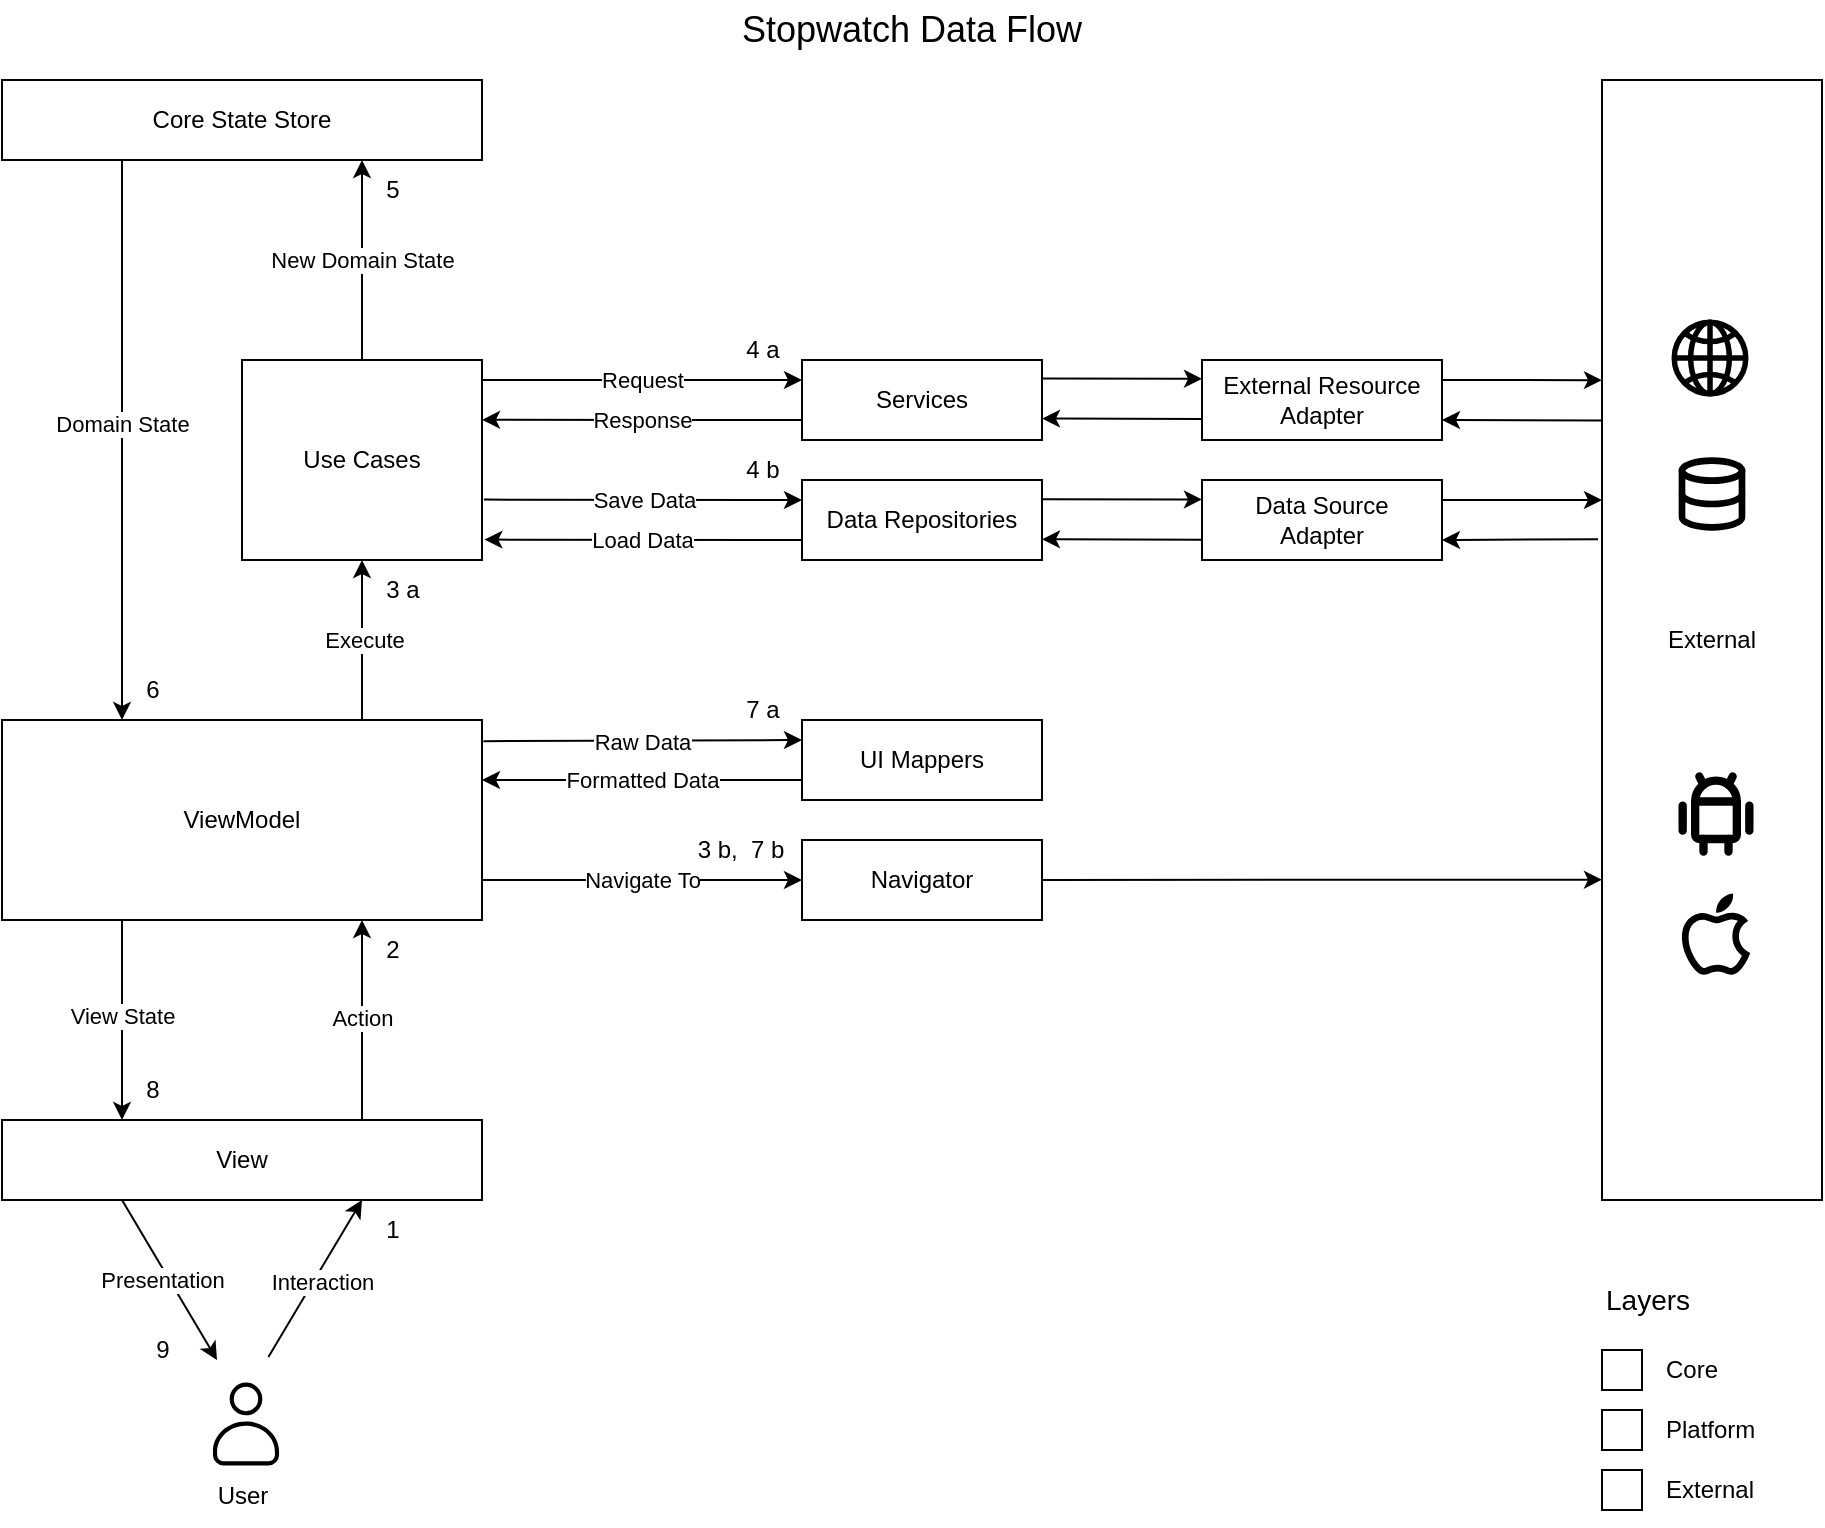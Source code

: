 <mxfile>
    <diagram id="jtDUzQ1pqoce6ORhRkvu" name="Page-1">
        <mxGraphModel dx="1056" dy="742" grid="1" gridSize="10" guides="1" tooltips="1" connect="1" arrows="1" fold="1" page="0" pageScale="1" pageWidth="1100" pageHeight="850" background="none" math="0" shadow="0">
            <root>
                <mxCell id="0"/>
                <mxCell id="1" parent="0"/>
                <mxCell id="11" style="edgeStyle=none;html=1;exitX=0.75;exitY=0;exitDx=0;exitDy=0;entryX=0.75;entryY=1;entryDx=0;entryDy=0;flowAnimation=0;" parent="1" source="2" target="3" edge="1">
                    <mxGeometry relative="1" as="geometry"/>
                </mxCell>
                <mxCell id="13" value="Action" style="edgeLabel;html=1;align=center;verticalAlign=middle;resizable=0;points=[];" parent="11" vertex="1" connectable="0">
                    <mxGeometry x="0.101" y="-2" relative="1" as="geometry">
                        <mxPoint x="-2" y="4" as="offset"/>
                    </mxGeometry>
                </mxCell>
                <mxCell id="100" style="edgeStyle=none;html=1;entryX=0.25;entryY=0;entryDx=0;entryDy=0;startArrow=none;startFill=0;endArrow=classic;endFill=1;exitX=0.25;exitY=1;exitDx=0;exitDy=0;flowAnimation=0;" parent="1" source="2" target="45" edge="1">
                    <mxGeometry relative="1" as="geometry"/>
                </mxCell>
                <mxCell id="134" value="Presentation" style="edgeLabel;html=1;align=center;verticalAlign=middle;resizable=0;points=[];" parent="100" vertex="1" connectable="0">
                    <mxGeometry x="-0.007" y="1" relative="1" as="geometry">
                        <mxPoint x="-5" y="1" as="offset"/>
                    </mxGeometry>
                </mxCell>
                <mxCell id="2" value="View" style="rounded=0;whiteSpace=wrap;html=1;" parent="1" vertex="1">
                    <mxGeometry x="320" y="720" width="240" height="40" as="geometry"/>
                </mxCell>
                <mxCell id="14" style="edgeStyle=none;html=1;exitX=0.75;exitY=0;exitDx=0;exitDy=0;entryX=0.5;entryY=1;entryDx=0;entryDy=0;flowAnimation=0;" parent="1" source="3" target="4" edge="1">
                    <mxGeometry relative="1" as="geometry"/>
                </mxCell>
                <mxCell id="15" value="Execute" style="edgeLabel;html=1;align=center;verticalAlign=middle;resizable=0;points=[];" parent="14" vertex="1" connectable="0">
                    <mxGeometry x="0.195" y="-1" relative="1" as="geometry">
                        <mxPoint y="8" as="offset"/>
                    </mxGeometry>
                </mxCell>
                <mxCell id="32" style="edgeStyle=none;html=1;exitX=0.25;exitY=1;exitDx=0;exitDy=0;entryX=0.25;entryY=0;entryDx=0;entryDy=0;flowAnimation=0;" parent="1" source="3" target="2" edge="1">
                    <mxGeometry relative="1" as="geometry"/>
                </mxCell>
                <mxCell id="33" value="View State" style="edgeLabel;html=1;align=center;verticalAlign=middle;resizable=0;points=[];" parent="32" vertex="1" connectable="0">
                    <mxGeometry x="-0.225" relative="1" as="geometry">
                        <mxPoint y="9" as="offset"/>
                    </mxGeometry>
                </mxCell>
                <mxCell id="34" style="edgeStyle=none;html=1;entryX=0;entryY=0.5;entryDx=0;entryDy=0;exitX=1;exitY=0.8;exitDx=0;exitDy=0;exitPerimeter=0;flowAnimation=0;" parent="1" source="3" target="10" edge="1">
                    <mxGeometry relative="1" as="geometry">
                        <mxPoint x="570" y="600" as="sourcePoint"/>
                    </mxGeometry>
                </mxCell>
                <mxCell id="35" value="Navigate To" style="edgeLabel;html=1;align=center;verticalAlign=middle;resizable=0;points=[];" parent="34" vertex="1" connectable="0">
                    <mxGeometry x="-0.101" y="-1" relative="1" as="geometry">
                        <mxPoint x="8" y="-1" as="offset"/>
                    </mxGeometry>
                </mxCell>
                <mxCell id="36" style="edgeStyle=none;html=1;exitX=1.003;exitY=0.106;exitDx=0;exitDy=0;entryX=0;entryY=0.25;entryDx=0;entryDy=0;exitPerimeter=0;flowAnimation=0;" parent="1" source="3" target="6" edge="1">
                    <mxGeometry relative="1" as="geometry"/>
                </mxCell>
                <mxCell id="37" value="Raw Data" style="edgeLabel;html=1;align=center;verticalAlign=middle;resizable=0;points=[];" parent="36" vertex="1" connectable="0">
                    <mxGeometry x="-0.486" relative="1" as="geometry">
                        <mxPoint x="38" as="offset"/>
                    </mxGeometry>
                </mxCell>
                <mxCell id="3" value="ViewModel" style="rounded=0;whiteSpace=wrap;html=1;" parent="1" vertex="1">
                    <mxGeometry x="320" y="520" width="240" height="100" as="geometry"/>
                </mxCell>
                <mxCell id="17" style="edgeStyle=none;html=1;exitX=1.008;exitY=0.698;exitDx=0;exitDy=0;entryX=0;entryY=0.25;entryDx=0;entryDy=0;exitPerimeter=0;flowAnimation=0;" parent="1" source="4" target="9" edge="1">
                    <mxGeometry relative="1" as="geometry"/>
                </mxCell>
                <mxCell id="23" value="Save Data" style="edgeLabel;html=1;align=center;verticalAlign=middle;resizable=0;points=[];" parent="17" vertex="1" connectable="0">
                    <mxGeometry x="-0.053" relative="1" as="geometry">
                        <mxPoint x="4" as="offset"/>
                    </mxGeometry>
                </mxCell>
                <mxCell id="25" style="edgeStyle=none;html=1;exitX=1;exitY=0.1;exitDx=0;exitDy=0;entryX=0;entryY=0.25;entryDx=0;entryDy=0;exitPerimeter=0;flowAnimation=0;" parent="1" source="4" target="7" edge="1">
                    <mxGeometry relative="1" as="geometry"/>
                </mxCell>
                <mxCell id="26" value="Request" style="edgeLabel;html=1;align=center;verticalAlign=middle;resizable=0;points=[];" parent="25" vertex="1" connectable="0">
                    <mxGeometry x="0.183" relative="1" as="geometry">
                        <mxPoint x="-15" as="offset"/>
                    </mxGeometry>
                </mxCell>
                <mxCell id="28" style="edgeStyle=none;html=1;entryX=0.75;entryY=1;entryDx=0;entryDy=0;flowAnimation=0;" parent="1" source="4" target="8" edge="1">
                    <mxGeometry relative="1" as="geometry"/>
                </mxCell>
                <mxCell id="29" value="New Domain State" style="edgeLabel;html=1;align=center;verticalAlign=middle;resizable=0;points=[];" parent="28" vertex="1" connectable="0">
                    <mxGeometry x="-0.107" y="1" relative="1" as="geometry">
                        <mxPoint x="1" y="-6" as="offset"/>
                    </mxGeometry>
                </mxCell>
                <mxCell id="4" value="Use Cases" style="rounded=0;whiteSpace=wrap;html=1;" parent="1" vertex="1">
                    <mxGeometry x="440" y="340" width="120" height="100" as="geometry"/>
                </mxCell>
                <mxCell id="38" style="edgeStyle=none;html=1;exitX=0;exitY=0.75;exitDx=0;exitDy=0;entryX=1;entryY=0.3;entryDx=0;entryDy=0;entryPerimeter=0;flowAnimation=0;" parent="1" source="6" target="3" edge="1">
                    <mxGeometry relative="1" as="geometry">
                        <mxPoint x="600" y="550" as="targetPoint"/>
                    </mxGeometry>
                </mxCell>
                <mxCell id="39" value="Formatted Data" style="edgeLabel;html=1;align=center;verticalAlign=middle;resizable=0;points=[];" parent="38" vertex="1" connectable="0">
                    <mxGeometry x="0.19" relative="1" as="geometry">
                        <mxPoint x="15" as="offset"/>
                    </mxGeometry>
                </mxCell>
                <mxCell id="6" value="UI Mappers" style="rounded=0;whiteSpace=wrap;html=1;" parent="1" vertex="1">
                    <mxGeometry x="720" y="520" width="120" height="40" as="geometry"/>
                </mxCell>
                <mxCell id="27" value="Response" style="edgeStyle=none;html=1;exitX=0;exitY=0.75;exitDx=0;exitDy=0;entryX=1;entryY=0.299;entryDx=0;entryDy=0;entryPerimeter=0;flowAnimation=0;" parent="1" source="7" target="4" edge="1">
                    <mxGeometry relative="1" as="geometry">
                        <Array as="points">
                            <mxPoint x="650" y="370"/>
                        </Array>
                        <mxPoint as="offset"/>
                    </mxGeometry>
                </mxCell>
                <mxCell id="7" value="Services" style="rounded=0;whiteSpace=wrap;html=1;" parent="1" vertex="1">
                    <mxGeometry x="720" y="340" width="120" height="40" as="geometry"/>
                </mxCell>
                <mxCell id="30" style="edgeStyle=none;html=1;exitX=0.25;exitY=1;exitDx=0;exitDy=0;entryX=0.25;entryY=0;entryDx=0;entryDy=0;flowAnimation=0;" parent="1" source="8" target="3" edge="1">
                    <mxGeometry relative="1" as="geometry"/>
                </mxCell>
                <mxCell id="31" value="Domain State" style="edgeLabel;html=1;align=center;verticalAlign=middle;resizable=0;points=[];" parent="30" vertex="1" connectable="0">
                    <mxGeometry x="-0.06" relative="1" as="geometry">
                        <mxPoint as="offset"/>
                    </mxGeometry>
                </mxCell>
                <mxCell id="8" value="Core State Store" style="rounded=0;whiteSpace=wrap;html=1;" parent="1" vertex="1">
                    <mxGeometry x="320" y="200" width="240" height="40" as="geometry"/>
                </mxCell>
                <mxCell id="19" style="edgeStyle=none;html=1;exitX=0;exitY=0.75;exitDx=0;exitDy=0;entryX=1.01;entryY=0.898;entryDx=0;entryDy=0;entryPerimeter=0;flowAnimation=0;" parent="1" source="9" target="4" edge="1">
                    <mxGeometry relative="1" as="geometry"/>
                </mxCell>
                <mxCell id="24" value="Load Data" style="edgeLabel;html=1;align=center;verticalAlign=middle;resizable=0;points=[];" parent="19" vertex="1" connectable="0">
                    <mxGeometry x="-0.043" y="1" relative="1" as="geometry">
                        <mxPoint x="-4" y="-1" as="offset"/>
                    </mxGeometry>
                </mxCell>
                <mxCell id="9" value="Data Repositories" style="rounded=0;whiteSpace=wrap;html=1;" parent="1" vertex="1">
                    <mxGeometry x="720" y="400" width="120" height="40" as="geometry"/>
                </mxCell>
                <mxCell id="99" style="edgeStyle=none;html=1;startArrow=none;startFill=0;endArrow=classic;endFill=1;entryX=0;entryY=0.714;entryDx=0;entryDy=0;entryPerimeter=0;flowAnimation=0;" parent="1" source="10" target="40" edge="1">
                    <mxGeometry relative="1" as="geometry">
                        <mxPoint x="1110" y="600" as="targetPoint"/>
                    </mxGeometry>
                </mxCell>
                <mxCell id="10" value="Navigator" style="rounded=0;whiteSpace=wrap;html=1;" parent="1" vertex="1">
                    <mxGeometry x="720" y="580" width="120" height="40" as="geometry"/>
                </mxCell>
                <mxCell id="92" style="edgeStyle=none;html=1;startArrow=none;startFill=0;endArrow=classic;endFill=1;exitX=-0.018;exitY=0.41;exitDx=0;exitDy=0;exitPerimeter=0;flowAnimation=0;" parent="1" source="40" edge="1">
                    <mxGeometry relative="1" as="geometry">
                        <mxPoint x="1040" y="430" as="targetPoint"/>
                    </mxGeometry>
                </mxCell>
                <mxCell id="94" style="edgeStyle=none;html=1;entryX=1;entryY=0.75;entryDx=0;entryDy=0;startArrow=none;startFill=0;endArrow=classic;endFill=1;exitX=0;exitY=0.304;exitDx=0;exitDy=0;exitPerimeter=0;flowAnimation=0;" parent="1" source="40" target="53" edge="1">
                    <mxGeometry relative="1" as="geometry"/>
                </mxCell>
                <mxCell id="40" value="External" style="rounded=0;whiteSpace=wrap;html=1;" parent="1" vertex="1">
                    <mxGeometry x="1120" y="200" width="110" height="560" as="geometry"/>
                </mxCell>
                <mxCell id="44" value="Stopwatch Data Flow" style="text;html=1;strokeColor=none;fillColor=none;align=center;verticalAlign=middle;whiteSpace=wrap;rounded=0;fontSize=18;" parent="1" vertex="1">
                    <mxGeometry x="660" y="160" width="230" height="30" as="geometry"/>
                </mxCell>
                <mxCell id="45" value="&lt;svg style=&quot;font-size: 50px;&quot; stroke=&quot;currentColor&quot; fill=&quot;currentColor&quot; stroke-width=&quot;0&quot; viewBox=&quot;0 0 24 24&quot; height=&quot;1em&quot; width=&quot;1em&quot; xmlns=&quot;http://www.w3.org/2000/svg&quot;&gt;&lt;g id=&quot;User&quot; style=&quot;font-size: 50px;&quot;&gt;&lt;g style=&quot;font-size: 50px;&quot;&gt;&lt;path d=&quot;M17.438,21.937H6.562a2.5,2.5,0,0,1-2.5-2.5V18.61c0-3.969,3.561-7.2,7.938-7.2s7.938,3.229,7.938,7.2v.827A2.5,2.5,0,0,1,17.438,21.937ZM12,12.412c-3.826,0-6.938,2.78-6.938,6.2v.827a1.5,1.5,0,0,0,1.5,1.5H17.438a1.5,1.5,0,0,0,1.5-1.5V18.61C18.938,15.192,15.826,12.412,12,12.412Z&quot; style=&quot;font-size: 50px;&quot;&gt;&lt;/path&gt;&lt;path d=&quot;M12,9.911a3.924,3.924,0,1,1,3.923-3.924A3.927,3.927,0,0,1,12,9.911Zm0-6.847a2.924,2.924,0,1,0,2.923,2.923A2.926,2.926,0,0,0,12,3.064Z&quot; style=&quot;font-size: 50px;&quot;&gt;&lt;/path&gt;&lt;/g&gt;&lt;/g&gt;&lt;/svg&gt;" style="text;whiteSpace=wrap;html=1;fontSize=50;" parent="1" vertex="1">
                    <mxGeometry x="415" y="840" width="50" height="60" as="geometry"/>
                </mxCell>
                <mxCell id="93" style="edgeStyle=none;html=1;exitX=1;exitY=0.25;exitDx=0;exitDy=0;entryX=0;entryY=0.268;entryDx=0;entryDy=0;entryPerimeter=0;startArrow=none;startFill=0;endArrow=classic;endFill=1;flowAnimation=0;" parent="1" source="53" target="40" edge="1">
                    <mxGeometry relative="1" as="geometry"/>
                </mxCell>
                <mxCell id="53" value="External Resource Adapter" style="rounded=0;whiteSpace=wrap;html=1;" parent="1" vertex="1">
                    <mxGeometry x="920" y="340" width="120" height="40" as="geometry"/>
                </mxCell>
                <mxCell id="91" style="edgeStyle=none;html=1;exitX=1;exitY=0.25;exitDx=0;exitDy=0;entryX=0;entryY=0.375;entryDx=0;entryDy=0;entryPerimeter=0;startArrow=none;startFill=0;endArrow=classic;endFill=1;flowAnimation=0;" parent="1" source="54" target="40" edge="1">
                    <mxGeometry relative="1" as="geometry"/>
                </mxCell>
                <mxCell id="54" value="Data Source&lt;br&gt;Adapter" style="rounded=0;whiteSpace=wrap;html=1;" parent="1" vertex="1">
                    <mxGeometry x="920" y="400" width="120" height="40" as="geometry"/>
                </mxCell>
                <mxCell id="66" value="" style="whiteSpace=wrap;html=1;aspect=fixed;" parent="1" vertex="1">
                    <mxGeometry x="1120" y="835" width="20" height="20" as="geometry"/>
                </mxCell>
                <mxCell id="67" value="Core" style="text;html=1;strokeColor=none;fillColor=none;align=left;verticalAlign=middle;whiteSpace=wrap;rounded=0;dashed=1;dashPattern=1 1;" parent="1" vertex="1">
                    <mxGeometry x="1150" y="830" width="50" height="30" as="geometry"/>
                </mxCell>
                <mxCell id="68" value="" style="whiteSpace=wrap;html=1;aspect=fixed;" parent="1" vertex="1">
                    <mxGeometry x="1120" y="865" width="20" height="20" as="geometry"/>
                </mxCell>
                <mxCell id="69" value="Platform" style="text;html=1;strokeColor=none;fillColor=none;align=left;verticalAlign=middle;whiteSpace=wrap;rounded=0;dashed=1;dashPattern=1 1;" parent="1" vertex="1">
                    <mxGeometry x="1150" y="860" width="50" height="30" as="geometry"/>
                </mxCell>
                <mxCell id="70" value="" style="whiteSpace=wrap;html=1;aspect=fixed;" parent="1" vertex="1">
                    <mxGeometry x="1120" y="895" width="20" height="20" as="geometry"/>
                </mxCell>
                <mxCell id="71" value="External" style="text;html=1;strokeColor=none;fillColor=none;align=left;verticalAlign=middle;whiteSpace=wrap;rounded=0;dashed=1;dashPattern=1 1;" parent="1" vertex="1">
                    <mxGeometry x="1150" y="890" width="70" height="30" as="geometry"/>
                </mxCell>
                <mxCell id="72" value="Layers" style="text;html=1;strokeColor=none;fillColor=none;align=left;verticalAlign=middle;whiteSpace=wrap;rounded=0;fontSize=14;" parent="1" vertex="1">
                    <mxGeometry x="1120" y="800" width="80" height="20" as="geometry"/>
                </mxCell>
                <mxCell id="75" value="&lt;svg stroke=&quot;currentColor&quot; fill=&quot;none&quot; stroke-width=&quot;2&quot; viewBox=&quot;0 0 24 24&quot; stroke-linecap=&quot;round&quot; stroke-linejoin=&quot;round&quot; height=&quot;1em&quot; width=&quot;1em&quot; xmlns=&quot;http://www.w3.org/2000/svg&quot; style=&quot;font-size: 40px;&quot;&gt;&lt;ellipse cx=&quot;12&quot; cy=&quot;5&quot; rx=&quot;9&quot; ry=&quot;3&quot; style=&quot;font-size: 40px;&quot;&gt;&lt;/ellipse&gt;&lt;path d=&quot;M21 12c0 1.66-4 3-9 3s-9-1.34-9-3&quot; style=&quot;font-size: 40px;&quot;&gt;&lt;/path&gt;&lt;path d=&quot;M3 5v14c0 1.66 4 3 9 3s9-1.34 9-3V5&quot; style=&quot;font-size: 40px;&quot;&gt;&lt;/path&gt;&lt;/svg&gt;" style="text;whiteSpace=wrap;html=1;fontSize=40;" parent="1" vertex="1">
                    <mxGeometry x="1152.5" y="380" width="45" height="50" as="geometry"/>
                </mxCell>
                <mxCell id="76" value="&lt;svg stroke=&quot;currentColor&quot; fill=&quot;currentColor&quot; stroke-width=&quot;0&quot; viewBox=&quot;0 0 512 512&quot; height=&quot;1em&quot; width=&quot;1em&quot; xmlns=&quot;http://www.w3.org/2000/svg&quot; style=&quot;font-size: 44px;&quot;&gt;&lt;path fill=&quot;none&quot; stroke-miterlimit=&quot;10&quot; stroke-width=&quot;32&quot; d=&quot;M256 48C141.13 48 48 141.13 48 256s93.13 208 208 208 208-93.13 208-208S370.87 48 256 48z&quot; style=&quot;font-size: 44px;&quot;&gt;&lt;/path&gt;&lt;path fill=&quot;none&quot; stroke-miterlimit=&quot;10&quot; stroke-width=&quot;32&quot; d=&quot;M256 48c-58.07 0-112.67 93.13-112.67 208S197.93 464 256 464s112.67-93.13 112.67-208S314.07 48 256 48z&quot; style=&quot;font-size: 44px;&quot;&gt;&lt;/path&gt;&lt;path fill=&quot;none&quot; stroke-linecap=&quot;round&quot; stroke-linejoin=&quot;round&quot; stroke-width=&quot;32&quot; d=&quot;M117.33 117.33c38.24 27.15 86.38 43.34 138.67 43.34s100.43-16.19 138.67-43.34m0 277.34c-38.24-27.15-86.38-43.34-138.67-43.34s-100.43 16.19-138.67 43.34&quot; style=&quot;font-size: 44px;&quot;&gt;&lt;/path&gt;&lt;path fill=&quot;none&quot; stroke-miterlimit=&quot;10&quot; stroke-width=&quot;32&quot; d=&quot;M256 48v416m208-208H48&quot; style=&quot;font-size: 44px;&quot;&gt;&lt;/path&gt;&lt;/svg&gt;" style="text;whiteSpace=wrap;html=1;fontSize=44;" parent="1" vertex="1">
                    <mxGeometry x="1150" y="310" width="50" height="60" as="geometry"/>
                </mxCell>
                <mxCell id="78" value="&lt;svg stroke=&quot;currentColor&quot; fill=&quot;none&quot; stroke-width=&quot;2&quot; viewBox=&quot;0 0 24 24&quot; stroke-linecap=&quot;round&quot; stroke-linejoin=&quot;round&quot; height=&quot;1em&quot; width=&quot;1em&quot; xmlns=&quot;http://www.w3.org/2000/svg&quot;&gt;&lt;path d=&quot;M4 10l0 6&quot;&gt;&lt;/path&gt;&lt;path d=&quot;M20 10l0 6&quot;&gt;&lt;/path&gt;&lt;path d=&quot;M7 9h10v8a1 1 0 0 1 -1 1h-8a1 1 0 0 1 -1 -1v-8a5 5 0 0 1 10 0&quot;&gt;&lt;/path&gt;&lt;path d=&quot;M8 3l1 2&quot;&gt;&lt;/path&gt;&lt;path d=&quot;M16 3l-1 2&quot;&gt;&lt;/path&gt;&lt;path d=&quot;M9 18l0 3&quot;&gt;&lt;/path&gt;&lt;path d=&quot;M15 18l0 3&quot;&gt;&lt;/path&gt;&lt;/svg&gt;" style="text;whiteSpace=wrap;html=1;fontSize=50;" parent="1" vertex="1">
                    <mxGeometry x="1150" y="535" width="50" height="60" as="geometry"/>
                </mxCell>
                <mxCell id="79" value="&lt;svg stroke=&quot;currentColor&quot; fill=&quot;currentColor&quot; stroke-width=&quot;0&quot; viewBox=&quot;0 0 1024 1024&quot; height=&quot;1em&quot; width=&quot;1em&quot; xmlns=&quot;http://www.w3.org/2000/svg&quot;&gt;&lt;path d=&quot;M747.4 535.7c-.4-68.2 30.5-119.6 92.9-157.5-34.9-50-87.7-77.5-157.3-82.8-65.9-5.2-138 38.4-164.4 38.4-27.9 0-91.7-36.6-141.9-36.6C273.1 298.8 163 379.8 163 544.6c0 48.7 8.9 99 26.7 150.8 23.8 68.2 109.6 235.3 199.1 232.6 46.8-1.1 79.9-33.2 140.8-33.2 59.1 0 89.7 33.2 141.9 33.2 90.3-1.3 167.9-153.2 190.5-221.6-121.1-57.1-114.6-167.2-114.6-170.7zm-10.6 267c-14.3 19.9-28.7 35.6-41.9 45.7-10.5 8-18.6 11.4-24 11.6-9-.1-17.7-2.3-34.7-8.8-1.2-.5-2.5-1-4.2-1.6l-4.4-1.7c-17.4-6.7-27.8-10.3-41.1-13.8-18.6-4.8-37.1-7.4-56.9-7.4-20.2 0-39.2 2.5-58.1 7.2-13.9 3.5-25.6 7.4-42.7 13.8-.7.3-8.1 3.1-10.2 3.9-3.5 1.3-6.2 2.3-8.7 3.2-10.4 3.6-17 5.1-22.9 5.2-.7 0-1.3-.1-1.8-.2-1.1-.2-2.5-.6-4.1-1.3-4.5-1.8-9.9-5.1-16-9.8-14-10.9-29.4-28-45.1-49.9-27.5-38.6-53.5-89.8-66-125.7-15.4-44.8-23-87.7-23-128.6 0-60.2 17.8-106 48.4-137.1 26.3-26.6 61.7-41.5 97.8-42.3 5.9.1 14.5 1.5 25.4 4.5 8.6 2.3 18 5.4 30.7 9.9 3.8 1.4 16.9 6.1 18.5 6.7 7.7 2.8 13.5 4.8 19.2 6.6 18.2 5.8 32.3 9 47.6 9 15.5 0 28.8-3.3 47.7-9.8 7.1-2.4 32.9-12 37.5-13.6 25.6-9.1 44.5-14 60.8-15.2 4.8-.4 9.1-.4 13.2-.1 22.7 1.8 42.1 6.3 58.6 13.8-37.6 43.4-57 96.5-56.9 158.4-.3 14.7.9 31.7 5.1 51.8 6.4 30.5 18.6 60.7 37.9 89 14.7 21.5 32.9 40.9 54.7 57.8-11.5 23.7-25.6 48.2-40.4 68.8zm-94.5-572c50.7-60.2 46.1-115 44.6-134.7-44.8 2.6-96.6 30.5-126.1 64.8-32.5 36.8-51.6 82.3-47.5 133.6 48.4 3.7 92.6-21.2 129-63.7z&quot;&gt;&lt;/path&gt;&lt;/svg&gt;" style="text;whiteSpace=wrap;html=1;fontSize=50;" parent="1" vertex="1">
                    <mxGeometry x="1150" y="595" width="50" height="70" as="geometry"/>
                </mxCell>
                <mxCell id="85" style="edgeStyle=none;html=1;fontSize=12;startArrow=none;startFill=0;exitX=0.764;exitY=-0.025;exitDx=0;exitDy=0;exitPerimeter=0;entryX=0.75;entryY=1;entryDx=0;entryDy=0;flowAnimation=0;" parent="1" source="45" target="2" edge="1">
                    <mxGeometry relative="1" as="geometry">
                        <mxPoint x="465" y="770.66" as="targetPoint"/>
                        <mxPoint x="507.65" y="849.34" as="sourcePoint"/>
                    </mxGeometry>
                </mxCell>
                <mxCell id="133" value="Interaction" style="edgeLabel;html=1;align=center;verticalAlign=middle;resizable=0;points=[];" parent="85" vertex="1" connectable="0">
                    <mxGeometry x="0.128" relative="1" as="geometry">
                        <mxPoint y="6" as="offset"/>
                    </mxGeometry>
                </mxCell>
                <mxCell id="95" style="edgeStyle=none;html=1;entryX=1;entryY=0.75;entryDx=0;entryDy=0;startArrow=none;startFill=0;endArrow=classic;endFill=1;exitX=0;exitY=0.304;exitDx=0;exitDy=0;exitPerimeter=0;flowAnimation=0;" parent="1" edge="1">
                    <mxGeometry relative="1" as="geometry">
                        <mxPoint x="920" y="369.53" as="sourcePoint"/>
                        <mxPoint x="840.0" y="369.29" as="targetPoint"/>
                    </mxGeometry>
                </mxCell>
                <mxCell id="96" style="edgeStyle=none;html=1;exitX=1;exitY=0.25;exitDx=0;exitDy=0;entryX=0;entryY=0.268;entryDx=0;entryDy=0;entryPerimeter=0;startArrow=none;startFill=0;endArrow=classic;endFill=1;flowAnimation=0;" parent="1" edge="1">
                    <mxGeometry relative="1" as="geometry">
                        <mxPoint x="840.0" y="349.29" as="sourcePoint"/>
                        <mxPoint x="920" y="349.37" as="targetPoint"/>
                    </mxGeometry>
                </mxCell>
                <mxCell id="97" style="edgeStyle=none;html=1;entryX=1;entryY=0.75;entryDx=0;entryDy=0;startArrow=none;startFill=0;endArrow=classic;endFill=1;exitX=0;exitY=0.304;exitDx=0;exitDy=0;exitPerimeter=0;flowAnimation=0;" parent="1" edge="1">
                    <mxGeometry relative="1" as="geometry">
                        <mxPoint x="920" y="429.88" as="sourcePoint"/>
                        <mxPoint x="840.0" y="429.64" as="targetPoint"/>
                    </mxGeometry>
                </mxCell>
                <mxCell id="98" style="edgeStyle=none;html=1;exitX=1;exitY=0.25;exitDx=0;exitDy=0;entryX=0;entryY=0.268;entryDx=0;entryDy=0;entryPerimeter=0;startArrow=none;startFill=0;endArrow=classic;endFill=1;flowAnimation=0;" parent="1" edge="1">
                    <mxGeometry relative="1" as="geometry">
                        <mxPoint x="840.0" y="409.64" as="sourcePoint"/>
                        <mxPoint x="920" y="409.72" as="targetPoint"/>
                    </mxGeometry>
                </mxCell>
                <mxCell id="101" value="1" style="text;html=1;align=center;verticalAlign=middle;resizable=0;points=[];autosize=1;strokeColor=none;fillColor=none;fontStyle=0" parent="1" vertex="1">
                    <mxGeometry x="500" y="760" width="30" height="30" as="geometry"/>
                </mxCell>
                <mxCell id="102" value="3 b,&amp;nbsp; 7 b" style="text;html=1;align=center;verticalAlign=middle;resizable=0;points=[];autosize=1;strokeColor=none;fillColor=none;fontStyle=0" parent="1" vertex="1">
                    <mxGeometry x="654" y="570" width="70" height="30" as="geometry"/>
                </mxCell>
                <mxCell id="103" value="3 a" style="text;html=1;align=center;verticalAlign=middle;resizable=0;points=[];autosize=1;strokeColor=none;fillColor=none;fontStyle=0" parent="1" vertex="1">
                    <mxGeometry x="500" y="440" width="40" height="30" as="geometry"/>
                </mxCell>
                <mxCell id="104" value="4 a" style="text;html=1;align=center;verticalAlign=middle;resizable=0;points=[];autosize=1;strokeColor=none;fillColor=none;fontStyle=0" parent="1" vertex="1">
                    <mxGeometry x="680" y="320" width="40" height="30" as="geometry"/>
                </mxCell>
                <mxCell id="105" value="4 b" style="text;html=1;align=center;verticalAlign=middle;resizable=0;points=[];autosize=1;strokeColor=none;fillColor=none;fontStyle=0" parent="1" vertex="1">
                    <mxGeometry x="680" y="380" width="40" height="30" as="geometry"/>
                </mxCell>
                <mxCell id="106" value="5" style="text;html=1;align=center;verticalAlign=middle;resizable=0;points=[];autosize=1;strokeColor=none;fillColor=none;fontStyle=0" parent="1" vertex="1">
                    <mxGeometry x="500" y="240" width="30" height="30" as="geometry"/>
                </mxCell>
                <mxCell id="107" value="6" style="text;html=1;align=center;verticalAlign=middle;resizable=0;points=[];autosize=1;strokeColor=none;fillColor=none;fontStyle=0" parent="1" vertex="1">
                    <mxGeometry x="380" y="490" width="30" height="30" as="geometry"/>
                </mxCell>
                <mxCell id="108" value="8" style="text;html=1;align=center;verticalAlign=middle;resizable=0;points=[];autosize=1;strokeColor=none;fillColor=none;fontStyle=0" parent="1" vertex="1">
                    <mxGeometry x="380" y="690" width="30" height="30" as="geometry"/>
                </mxCell>
                <mxCell id="109" value="7 a" style="text;html=1;align=center;verticalAlign=middle;resizable=0;points=[];autosize=1;strokeColor=none;fillColor=none;fontStyle=0" parent="1" vertex="1">
                    <mxGeometry x="680" y="500" width="40" height="30" as="geometry"/>
                </mxCell>
                <mxCell id="135" value="2" style="text;html=1;align=center;verticalAlign=middle;resizable=0;points=[];autosize=1;strokeColor=none;fillColor=none;fontStyle=0" parent="1" vertex="1">
                    <mxGeometry x="500" y="620" width="30" height="30" as="geometry"/>
                </mxCell>
                <mxCell id="136" value="9" style="text;html=1;align=center;verticalAlign=middle;resizable=0;points=[];autosize=1;strokeColor=none;fillColor=none;fontStyle=0" parent="1" vertex="1">
                    <mxGeometry x="385" y="820" width="30" height="30" as="geometry"/>
                </mxCell>
                <mxCell id="137" value="User" style="text;html=1;align=center;verticalAlign=middle;resizable=0;points=[];autosize=1;strokeColor=none;fillColor=none;fontSize=12;" parent="1" vertex="1">
                    <mxGeometry x="415" y="893" width="50" height="30" as="geometry"/>
                </mxCell>
            </root>
        </mxGraphModel>
    </diagram>
</mxfile>